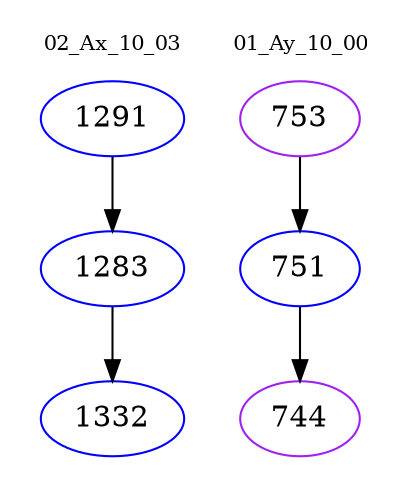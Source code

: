 digraph{
subgraph cluster_0 {
color = white
label = "02_Ax_10_03";
fontsize=10;
T0_1291 [label="1291", color="blue"]
T0_1291 -> T0_1283 [color="black"]
T0_1283 [label="1283", color="blue"]
T0_1283 -> T0_1332 [color="black"]
T0_1332 [label="1332", color="blue"]
}
subgraph cluster_1 {
color = white
label = "01_Ay_10_00";
fontsize=10;
T1_753 [label="753", color="purple"]
T1_753 -> T1_751 [color="black"]
T1_751 [label="751", color="blue"]
T1_751 -> T1_744 [color="black"]
T1_744 [label="744", color="purple"]
}
}
